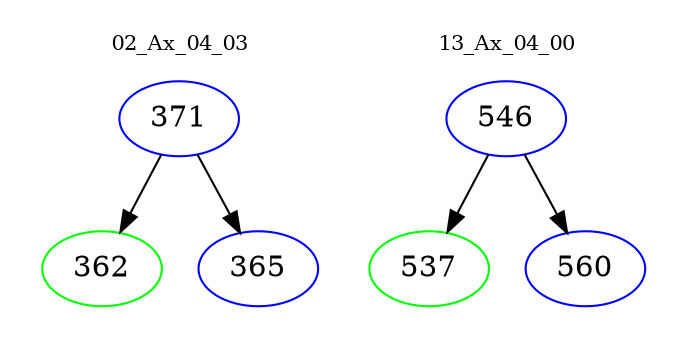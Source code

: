 digraph{
subgraph cluster_0 {
color = white
label = "02_Ax_04_03";
fontsize=10;
T0_371 [label="371", color="blue"]
T0_371 -> T0_362 [color="black"]
T0_362 [label="362", color="green"]
T0_371 -> T0_365 [color="black"]
T0_365 [label="365", color="blue"]
}
subgraph cluster_1 {
color = white
label = "13_Ax_04_00";
fontsize=10;
T1_546 [label="546", color="blue"]
T1_546 -> T1_537 [color="black"]
T1_537 [label="537", color="green"]
T1_546 -> T1_560 [color="black"]
T1_560 [label="560", color="blue"]
}
}
